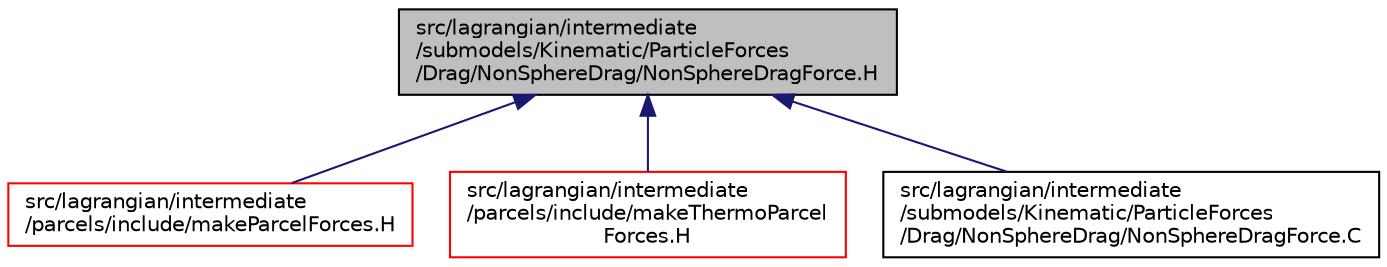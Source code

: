 digraph "src/lagrangian/intermediate/submodels/Kinematic/ParticleForces/Drag/NonSphereDrag/NonSphereDragForce.H"
{
  bgcolor="transparent";
  edge [fontname="Helvetica",fontsize="10",labelfontname="Helvetica",labelfontsize="10"];
  node [fontname="Helvetica",fontsize="10",shape=record];
  Node1 [label="src/lagrangian/intermediate\l/submodels/Kinematic/ParticleForces\l/Drag/NonSphereDrag/NonSphereDragForce.H",height=0.2,width=0.4,color="black", fillcolor="grey75", style="filled", fontcolor="black"];
  Node1 -> Node2 [dir="back",color="midnightblue",fontsize="10",style="solid",fontname="Helvetica"];
  Node2 [label="src/lagrangian/intermediate\l/parcels/include/makeParcelForces.H",height=0.2,width=0.4,color="red",URL="$a06644.html"];
  Node1 -> Node3 [dir="back",color="midnightblue",fontsize="10",style="solid",fontname="Helvetica"];
  Node3 [label="src/lagrangian/intermediate\l/parcels/include/makeThermoParcel\lForces.H",height=0.2,width=0.4,color="red",URL="$a06659.html"];
  Node1 -> Node4 [dir="back",color="midnightblue",fontsize="10",style="solid",fontname="Helvetica"];
  Node4 [label="src/lagrangian/intermediate\l/submodels/Kinematic/ParticleForces\l/Drag/NonSphereDrag/NonSphereDragForce.C",height=0.2,width=0.4,color="black",URL="$a06803.html"];
}
